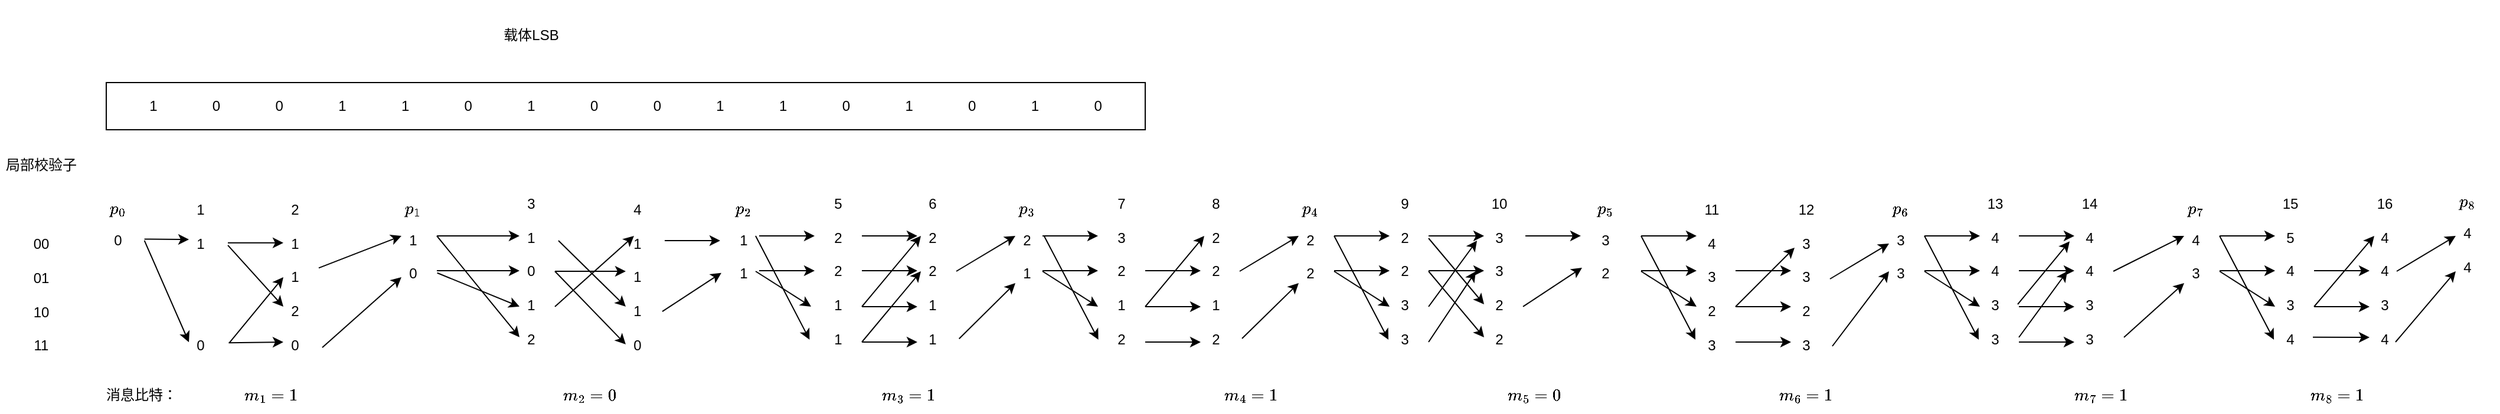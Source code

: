 <mxfile version="22.1.4" type="github">
  <diagram name="第 1 页" id="Hwybi1OHJ6KYIP6QVg40">
    <mxGraphModel dx="1221" dy="630" grid="1" gridSize="10" guides="1" tooltips="1" connect="1" arrows="1" fold="1" page="1" pageScale="1" pageWidth="3300" pageHeight="4681" math="1" shadow="0">
      <root>
        <mxCell id="0" />
        <mxCell id="1" parent="0" />
        <mxCell id="ILB3Z_6Stkwn8NjHeVA5-1" value="1&lt;span style=&quot;white-space: pre;&quot;&gt;&#x9;&lt;span style=&quot;white-space: pre;&quot;&gt;&#x9;&lt;/span&gt;&lt;/span&gt;0&lt;span style=&quot;white-space: pre;&quot;&gt;&#x9;&lt;span style=&quot;white-space: pre;&quot;&gt;&#x9;&lt;/span&gt;&lt;/span&gt;0&lt;span style=&quot;white-space: pre;&quot;&gt;&#x9;&lt;/span&gt;&lt;span style=&quot;white-space: pre;&quot;&gt;&#x9;&lt;/span&gt;1&lt;span style=&quot;white-space: pre;&quot;&gt;&#x9;&lt;span style=&quot;white-space: pre;&quot;&gt;&#x9;&lt;/span&gt;&lt;/span&gt;1&lt;span style=&quot;white-space: pre;&quot;&gt;&#x9;&lt;span style=&quot;white-space: pre;&quot;&gt;&#x9;&lt;/span&gt;&lt;/span&gt;0&lt;span style=&quot;white-space: pre;&quot;&gt;&#x9;&lt;/span&gt;&lt;span style=&quot;white-space: pre;&quot;&gt;&#x9;&lt;/span&gt;1&lt;span style=&quot;white-space: pre;&quot;&gt;&#x9;&lt;/span&gt;&lt;span style=&quot;white-space: pre;&quot;&gt;&#x9;&lt;/span&gt;0&lt;span style=&quot;white-space: pre;&quot;&gt;&#x9;&lt;span style=&quot;white-space: pre;&quot;&gt;&#x9;&lt;/span&gt;&lt;/span&gt;0&lt;span style=&quot;white-space: pre;&quot;&gt;&#x9;&lt;span style=&quot;white-space: pre;&quot;&gt;&#x9;&lt;/span&gt;&lt;/span&gt;1&lt;span style=&quot;white-space: pre;&quot;&gt;&#x9;&lt;/span&gt;&lt;span style=&quot;white-space: pre;&quot;&gt;&#x9;&lt;/span&gt;1&lt;span style=&quot;white-space: pre;&quot;&gt;&#x9;&lt;span style=&quot;white-space: pre;&quot;&gt;&#x9;&lt;/span&gt;&lt;/span&gt;0&lt;span style=&quot;white-space: pre;&quot;&gt;&#x9;&lt;span style=&quot;white-space: pre;&quot;&gt;&#x9;&lt;/span&gt;&lt;/span&gt;1&lt;span style=&quot;white-space: pre;&quot;&gt;&#x9;&lt;/span&gt;&lt;span style=&quot;white-space: pre;&quot;&gt;&#x9;&lt;/span&gt;0&lt;span style=&quot;white-space: pre;&quot;&gt;&#x9;&lt;/span&gt;&lt;span style=&quot;white-space: pre;&quot;&gt;&#x9;&lt;/span&gt;1&lt;span style=&quot;white-space: pre;&quot;&gt;&#x9;&lt;/span&gt;&lt;span style=&quot;white-space: pre;&quot;&gt;&#x9;&lt;/span&gt;0" style="rounded=0;whiteSpace=wrap;html=1;" parent="1" vertex="1">
          <mxGeometry x="100" y="80" width="880" height="40" as="geometry" />
        </mxCell>
        <mxCell id="ILB3Z_6Stkwn8NjHeVA5-3" value="00&lt;br&gt;&lt;br&gt;01&lt;br&gt;&lt;br&gt;10&lt;br&gt;&lt;br&gt;11" style="rounded=0;whiteSpace=wrap;html=1;strokeColor=none;" parent="1" vertex="1">
          <mxGeometry x="30" y="180" width="30" height="160" as="geometry" />
        </mxCell>
        <mxCell id="ILB3Z_6Stkwn8NjHeVA5-4" value="$$p_0$$0&lt;br&gt;&lt;br&gt;&lt;br&gt;&lt;br&gt;&lt;br&gt;&lt;br&gt;" style="rounded=0;whiteSpace=wrap;html=1;strokeColor=none;" parent="1" vertex="1">
          <mxGeometry x="90" y="140" width="40" height="180" as="geometry" />
        </mxCell>
        <mxCell id="ILB3Z_6Stkwn8NjHeVA5-5" value="1&lt;br&gt;&lt;br&gt;1&lt;br&gt;&lt;br&gt;&lt;br&gt;&lt;br&gt;&lt;br&gt;&lt;br&gt;0" style="rounded=0;whiteSpace=wrap;html=1;strokeColor=none;" parent="1" vertex="1">
          <mxGeometry x="160" y="160" width="40" height="170" as="geometry" />
        </mxCell>
        <mxCell id="44ttZq75QkeN75tKJ-lj-1" value="2&lt;br&gt;&lt;br&gt;1&lt;br&gt;&lt;br&gt;1&lt;br&gt;&lt;br&gt;2&lt;br&gt;&lt;br&gt;0" style="rounded=0;whiteSpace=wrap;html=1;strokeColor=none;" parent="1" vertex="1">
          <mxGeometry x="240" y="160" width="40" height="170" as="geometry" />
        </mxCell>
        <mxCell id="44ttZq75QkeN75tKJ-lj-2" value="$$p_1$$1&lt;br&gt;&lt;br&gt;0&lt;br&gt;&lt;br&gt;&lt;br&gt;&lt;br&gt;" style="rounded=0;whiteSpace=wrap;html=1;strokeColor=none;" parent="1" vertex="1">
          <mxGeometry x="340" y="145" width="40" height="170" as="geometry" />
        </mxCell>
        <mxCell id="44ttZq75QkeN75tKJ-lj-3" value="3&lt;br&gt;&lt;br&gt;1&lt;br&gt;&lt;br&gt;0&lt;br&gt;&lt;br&gt;1&lt;br&gt;&lt;br&gt;2" style="rounded=0;whiteSpace=wrap;html=1;strokeColor=none;" parent="1" vertex="1">
          <mxGeometry x="440" y="155" width="40" height="170" as="geometry" />
        </mxCell>
        <mxCell id="44ttZq75QkeN75tKJ-lj-4" value="4&lt;br&gt;&lt;br&gt;1&lt;br&gt;&lt;br&gt;1&lt;br&gt;&lt;br&gt;1&lt;br&gt;&lt;br&gt;0" style="rounded=0;whiteSpace=wrap;html=1;strokeColor=none;" parent="1" vertex="1">
          <mxGeometry x="530" y="160" width="40" height="170" as="geometry" />
        </mxCell>
        <mxCell id="44ttZq75QkeN75tKJ-lj-5" value="$$p_2$$1&lt;br&gt;&lt;br&gt;1&lt;br&gt;&lt;br&gt;&lt;br&gt;&lt;br&gt;" style="rounded=0;whiteSpace=wrap;html=1;strokeColor=none;" parent="1" vertex="1">
          <mxGeometry x="620" y="140" width="40" height="180" as="geometry" />
        </mxCell>
        <mxCell id="44ttZq75QkeN75tKJ-lj-6" value="5&lt;br&gt;&lt;br&gt;2&lt;br&gt;&lt;br&gt;2&lt;br&gt;&lt;br&gt;1&lt;br&gt;&lt;br&gt;1" style="rounded=0;whiteSpace=wrap;html=1;strokeColor=none;" parent="1" vertex="1">
          <mxGeometry x="700" y="155" width="40" height="170" as="geometry" />
        </mxCell>
        <mxCell id="44ttZq75QkeN75tKJ-lj-7" value="6&lt;br&gt;&lt;br&gt;2&lt;br&gt;&lt;br&gt;2&lt;br&gt;&lt;br&gt;1&lt;br&gt;&lt;br&gt;1" style="rounded=0;whiteSpace=wrap;html=1;strokeColor=none;" parent="1" vertex="1">
          <mxGeometry x="780" y="155" width="40" height="170" as="geometry" />
        </mxCell>
        <mxCell id="44ttZq75QkeN75tKJ-lj-8" value="局部校验子" style="rounded=0;whiteSpace=wrap;html=1;strokeColor=none;" parent="1" vertex="1">
          <mxGeometry x="10" y="130" width="70" height="40" as="geometry" />
        </mxCell>
        <mxCell id="44ttZq75QkeN75tKJ-lj-9" value="$$p_3$$2&lt;br&gt;&lt;br&gt;1&lt;br&gt;&lt;br&gt;&lt;br&gt;&lt;br&gt;" style="rounded=0;whiteSpace=wrap;html=1;strokeColor=none;" parent="1" vertex="1">
          <mxGeometry x="860" y="140" width="40" height="180" as="geometry" />
        </mxCell>
        <mxCell id="44ttZq75QkeN75tKJ-lj-10" value="7&lt;br&gt;&lt;br&gt;3&lt;br&gt;&lt;br&gt;2&lt;br&gt;&lt;br&gt;1&lt;br&gt;&lt;br&gt;2" style="rounded=0;whiteSpace=wrap;html=1;strokeColor=none;" parent="1" vertex="1">
          <mxGeometry x="940" y="155" width="40" height="170" as="geometry" />
        </mxCell>
        <mxCell id="44ttZq75QkeN75tKJ-lj-11" value="8&lt;br&gt;&lt;br&gt;2&lt;br&gt;&lt;br&gt;2&lt;br&gt;&lt;br&gt;1&lt;br&gt;&lt;br&gt;2" style="rounded=0;whiteSpace=wrap;html=1;strokeColor=none;" parent="1" vertex="1">
          <mxGeometry x="1020" y="155" width="40" height="170" as="geometry" />
        </mxCell>
        <mxCell id="44ttZq75QkeN75tKJ-lj-12" value="$$p_4$$2&lt;br&gt;&lt;br&gt;2&lt;br&gt;&lt;br&gt;&lt;br&gt;&lt;br&gt;" style="rounded=0;whiteSpace=wrap;html=1;strokeColor=none;" parent="1" vertex="1">
          <mxGeometry x="1100" y="140" width="40" height="180" as="geometry" />
        </mxCell>
        <mxCell id="44ttZq75QkeN75tKJ-lj-13" value="9&lt;br&gt;&lt;br&gt;2&lt;br&gt;&lt;br&gt;2&lt;br&gt;&lt;br&gt;3&lt;br&gt;&lt;br&gt;3" style="rounded=0;whiteSpace=wrap;html=1;strokeColor=none;" parent="1" vertex="1">
          <mxGeometry x="1180" y="155" width="40" height="170" as="geometry" />
        </mxCell>
        <mxCell id="44ttZq75QkeN75tKJ-lj-14" value="10&lt;br&gt;&lt;br&gt;3&lt;br&gt;&lt;br&gt;3&lt;br&gt;&lt;br&gt;2&lt;br&gt;&lt;br&gt;2" style="rounded=0;whiteSpace=wrap;html=1;strokeColor=none;" parent="1" vertex="1">
          <mxGeometry x="1260" y="155" width="40" height="170" as="geometry" />
        </mxCell>
        <mxCell id="44ttZq75QkeN75tKJ-lj-15" value="$$p_5$$3&lt;br&gt;&lt;br&gt;2&lt;br&gt;&lt;br&gt;&lt;br&gt;&lt;br&gt;" style="rounded=0;whiteSpace=wrap;html=1;strokeColor=none;" parent="1" vertex="1">
          <mxGeometry x="1350" y="140" width="40" height="180" as="geometry" />
        </mxCell>
        <mxCell id="44ttZq75QkeN75tKJ-lj-16" value="11&lt;br&gt;&lt;br&gt;4&lt;br&gt;&lt;br&gt;3&lt;br&gt;&lt;br&gt;2&lt;br&gt;&lt;br&gt;3" style="rounded=0;whiteSpace=wrap;html=1;strokeColor=none;" parent="1" vertex="1">
          <mxGeometry x="1440" y="160" width="40" height="170" as="geometry" />
        </mxCell>
        <mxCell id="44ttZq75QkeN75tKJ-lj-17" value="12&lt;br&gt;&lt;br&gt;3&lt;br&gt;&lt;br&gt;3&lt;br&gt;&lt;br&gt;2&lt;br&gt;&lt;br&gt;3" style="rounded=0;whiteSpace=wrap;html=1;strokeColor=none;" parent="1" vertex="1">
          <mxGeometry x="1520" y="160" width="40" height="170" as="geometry" />
        </mxCell>
        <mxCell id="44ttZq75QkeN75tKJ-lj-18" value="$$p_6$$3&lt;br&gt;&lt;br&gt;3&lt;br&gt;&lt;br&gt;&lt;br&gt;&lt;br&gt;" style="rounded=0;whiteSpace=wrap;html=1;strokeColor=none;" parent="1" vertex="1">
          <mxGeometry x="1600" y="140" width="40" height="180" as="geometry" />
        </mxCell>
        <mxCell id="44ttZq75QkeN75tKJ-lj-19" value="13&lt;br&gt;&lt;br&gt;4&lt;br&gt;&lt;br&gt;4&lt;br&gt;&lt;br&gt;3&lt;br&gt;&lt;br&gt;3" style="rounded=0;whiteSpace=wrap;html=1;strokeColor=none;" parent="1" vertex="1">
          <mxGeometry x="1680" y="155" width="40" height="170" as="geometry" />
        </mxCell>
        <mxCell id="44ttZq75QkeN75tKJ-lj-20" value="14&lt;br&gt;&lt;br&gt;4&lt;br&gt;&lt;br&gt;4&lt;br&gt;&lt;br&gt;3&lt;br&gt;&lt;br&gt;3" style="rounded=0;whiteSpace=wrap;html=1;strokeColor=none;" parent="1" vertex="1">
          <mxGeometry x="1760" y="155" width="40" height="170" as="geometry" />
        </mxCell>
        <mxCell id="44ttZq75QkeN75tKJ-lj-21" value="$$p_7$$4&lt;br&gt;&lt;br&gt;3&lt;br&gt;&lt;br&gt;&lt;br&gt;&lt;br&gt;" style="rounded=0;whiteSpace=wrap;html=1;strokeColor=none;" parent="1" vertex="1">
          <mxGeometry x="1850" y="140" width="40" height="180" as="geometry" />
        </mxCell>
        <mxCell id="44ttZq75QkeN75tKJ-lj-22" value="15&lt;br&gt;&lt;br&gt;5&lt;br&gt;&lt;br&gt;4&lt;br&gt;&lt;br&gt;3&lt;br&gt;&lt;br&gt;4" style="rounded=0;whiteSpace=wrap;html=1;strokeColor=none;" parent="1" vertex="1">
          <mxGeometry x="1930" y="155" width="40" height="170" as="geometry" />
        </mxCell>
        <mxCell id="44ttZq75QkeN75tKJ-lj-23" value="16&lt;br&gt;&lt;br&gt;4&lt;br&gt;&lt;br&gt;4&lt;br&gt;&lt;br&gt;3&lt;br&gt;&lt;br&gt;4" style="rounded=0;whiteSpace=wrap;html=1;strokeColor=none;" parent="1" vertex="1">
          <mxGeometry x="2010" y="155" width="40" height="170" as="geometry" />
        </mxCell>
        <mxCell id="44ttZq75QkeN75tKJ-lj-28" value="" style="endArrow=classic;html=1;rounded=0;fillOpacity=100;snapToPoint=1;exitX=1.058;exitY=0.404;exitDx=0;exitDy=0;exitPerimeter=0;orthogonal=0;entryX=0.25;entryY=0.312;entryDx=0;entryDy=0;entryPerimeter=0;" parent="1" source="ILB3Z_6Stkwn8NjHeVA5-4" target="ILB3Z_6Stkwn8NjHeVA5-5" edge="1">
          <mxGeometry width="50" height="50" relative="1" as="geometry">
            <mxPoint x="550" y="350" as="sourcePoint" />
            <mxPoint x="150" y="213" as="targetPoint" />
          </mxGeometry>
        </mxCell>
        <mxCell id="44ttZq75QkeN75tKJ-lj-29" value="" style="endArrow=classic;html=1;rounded=0;exitX=1.058;exitY=0.411;exitDx=0;exitDy=0;exitPerimeter=0;entryX=0.25;entryY=0.824;entryDx=0;entryDy=0;entryPerimeter=0;" parent="1" source="ILB3Z_6Stkwn8NjHeVA5-4" target="ILB3Z_6Stkwn8NjHeVA5-5" edge="1">
          <mxGeometry width="50" height="50" relative="1" as="geometry">
            <mxPoint x="550" y="350" as="sourcePoint" />
            <mxPoint x="600" y="300" as="targetPoint" />
          </mxGeometry>
        </mxCell>
        <mxCell id="44ttZq75QkeN75tKJ-lj-30" value="" style="endArrow=classic;html=1;rounded=0;exitX=1.075;exitY=0.329;exitDx=0;exitDy=0;exitPerimeter=0;entryX=0.25;entryY=0.329;entryDx=0;entryDy=0;entryPerimeter=0;" parent="1" source="ILB3Z_6Stkwn8NjHeVA5-5" target="44ttZq75QkeN75tKJ-lj-1" edge="1">
          <mxGeometry width="50" height="50" relative="1" as="geometry">
            <mxPoint x="550" y="350" as="sourcePoint" />
            <mxPoint x="600" y="300" as="targetPoint" />
          </mxGeometry>
        </mxCell>
        <mxCell id="44ttZq75QkeN75tKJ-lj-31" value="" style="endArrow=classic;html=1;rounded=0;exitX=1.075;exitY=0.341;exitDx=0;exitDy=0;exitPerimeter=0;entryX=0.25;entryY=0.647;entryDx=0;entryDy=0;entryPerimeter=0;" parent="1" source="ILB3Z_6Stkwn8NjHeVA5-5" target="44ttZq75QkeN75tKJ-lj-1" edge="1">
          <mxGeometry width="50" height="50" relative="1" as="geometry">
            <mxPoint x="550" y="350" as="sourcePoint" />
            <mxPoint x="600" y="300" as="targetPoint" />
          </mxGeometry>
        </mxCell>
        <mxCell id="44ttZq75QkeN75tKJ-lj-32" value="" style="endArrow=classic;html=1;rounded=0;exitX=1.108;exitY=0.827;exitDx=0;exitDy=0;exitPerimeter=0;entryX=0.25;entryY=0.5;entryDx=0;entryDy=0;entryPerimeter=0;" parent="1" source="ILB3Z_6Stkwn8NjHeVA5-5" target="44ttZq75QkeN75tKJ-lj-1" edge="1">
          <mxGeometry width="50" height="50" relative="1" as="geometry">
            <mxPoint x="550" y="350" as="sourcePoint" />
            <mxPoint x="600" y="300" as="targetPoint" />
          </mxGeometry>
        </mxCell>
        <mxCell id="44ttZq75QkeN75tKJ-lj-33" value="" style="endArrow=classic;html=1;rounded=0;exitX=1.092;exitY=0.827;exitDx=0;exitDy=0;exitPerimeter=0;" parent="1" source="ILB3Z_6Stkwn8NjHeVA5-5" edge="1">
          <mxGeometry width="50" height="50" relative="1" as="geometry">
            <mxPoint x="550" y="350" as="sourcePoint" />
            <mxPoint x="250" y="300" as="targetPoint" />
          </mxGeometry>
        </mxCell>
        <mxCell id="44ttZq75QkeN75tKJ-lj-34" value="" style="endArrow=classic;html=1;rounded=0;" parent="1" source="44ttZq75QkeN75tKJ-lj-1" edge="1">
          <mxGeometry width="50" height="50" relative="1" as="geometry">
            <mxPoint x="550" y="350" as="sourcePoint" />
            <mxPoint x="350" y="210" as="targetPoint" />
          </mxGeometry>
        </mxCell>
        <mxCell id="44ttZq75QkeN75tKJ-lj-36" value="" style="endArrow=classic;html=1;rounded=0;exitX=1.075;exitY=0.851;exitDx=0;exitDy=0;exitPerimeter=0;entryX=0.25;entryY=0.588;entryDx=0;entryDy=0;entryPerimeter=0;" parent="1" source="44ttZq75QkeN75tKJ-lj-1" target="44ttZq75QkeN75tKJ-lj-2" edge="1">
          <mxGeometry width="50" height="50" relative="1" as="geometry">
            <mxPoint x="550" y="350" as="sourcePoint" />
            <mxPoint x="600" y="300" as="targetPoint" />
          </mxGeometry>
        </mxCell>
        <mxCell id="44ttZq75QkeN75tKJ-lj-40" value="" style="endArrow=classic;html=1;rounded=0;exitX=1.075;exitY=0.329;exitDx=0;exitDy=0;exitPerimeter=0;" parent="1" edge="1">
          <mxGeometry width="50" height="50" relative="1" as="geometry">
            <mxPoint x="380" y="210" as="sourcePoint" />
            <mxPoint x="450" y="210" as="targetPoint" />
          </mxGeometry>
        </mxCell>
        <mxCell id="44ttZq75QkeN75tKJ-lj-42" value="" style="endArrow=classic;html=1;rounded=0;exitX=1.075;exitY=0.329;exitDx=0;exitDy=0;exitPerimeter=0;" parent="1" edge="1">
          <mxGeometry width="50" height="50" relative="1" as="geometry">
            <mxPoint x="380" y="239.5" as="sourcePoint" />
            <mxPoint x="450" y="239.5" as="targetPoint" />
          </mxGeometry>
        </mxCell>
        <mxCell id="44ttZq75QkeN75tKJ-lj-43" value="" style="endArrow=classic;html=1;rounded=0;exitX=1.008;exitY=0.567;exitDx=0;exitDy=0;exitPerimeter=0;entryX=0.25;entryY=0.676;entryDx=0;entryDy=0;entryPerimeter=0;" parent="1" source="44ttZq75QkeN75tKJ-lj-2" target="44ttZq75QkeN75tKJ-lj-3" edge="1">
          <mxGeometry width="50" height="50" relative="1" as="geometry">
            <mxPoint x="550" y="350" as="sourcePoint" />
            <mxPoint x="600" y="300" as="targetPoint" />
          </mxGeometry>
        </mxCell>
        <mxCell id="44ttZq75QkeN75tKJ-lj-45" value="" style="endArrow=classic;html=1;rounded=0;exitX=1.058;exitY=0.411;exitDx=0;exitDy=0;exitPerimeter=0;entryX=0.25;entryY=0.829;entryDx=0;entryDy=0;entryPerimeter=0;" parent="1" target="44ttZq75QkeN75tKJ-lj-3" edge="1">
          <mxGeometry width="50" height="50" relative="1" as="geometry">
            <mxPoint x="380" y="210" as="sourcePoint" />
            <mxPoint x="418" y="296" as="targetPoint" />
          </mxGeometry>
        </mxCell>
        <mxCell id="44ttZq75QkeN75tKJ-lj-47" value="" style="endArrow=classic;html=1;rounded=0;exitX=1.075;exitY=0.341;exitDx=0;exitDy=0;exitPerimeter=0;entryX=0.25;entryY=0.647;entryDx=0;entryDy=0;entryPerimeter=0;" parent="1" target="44ttZq75QkeN75tKJ-lj-4" edge="1">
          <mxGeometry width="50" height="50" relative="1" as="geometry">
            <mxPoint x="483" y="214" as="sourcePoint" />
            <mxPoint x="530" y="266" as="targetPoint" />
          </mxGeometry>
        </mxCell>
        <mxCell id="44ttZq75QkeN75tKJ-lj-48" value="" style="endArrow=classic;html=1;rounded=0;exitX=1;exitY=0.5;exitDx=0;exitDy=0;" parent="1" source="44ttZq75QkeN75tKJ-lj-3" edge="1">
          <mxGeometry width="50" height="50" relative="1" as="geometry">
            <mxPoint x="480" y="250" as="sourcePoint" />
            <mxPoint x="540" y="302" as="targetPoint" />
          </mxGeometry>
        </mxCell>
        <mxCell id="44ttZq75QkeN75tKJ-lj-50" value="" style="endArrow=classic;html=1;rounded=0;exitX=1.075;exitY=0.851;exitDx=0;exitDy=0;exitPerimeter=0;entryX=0.25;entryY=0.588;entryDx=0;entryDy=0;entryPerimeter=0;" parent="1" edge="1">
          <mxGeometry width="50" height="50" relative="1" as="geometry">
            <mxPoint x="480" y="270" as="sourcePoint" />
            <mxPoint x="547" y="210" as="targetPoint" />
          </mxGeometry>
        </mxCell>
        <mxCell id="44ttZq75QkeN75tKJ-lj-52" value="" style="endArrow=classic;html=1;rounded=0;" parent="1" edge="1">
          <mxGeometry width="50" height="50" relative="1" as="geometry">
            <mxPoint x="480" y="240" as="sourcePoint" />
            <mxPoint x="540" y="240" as="targetPoint" />
          </mxGeometry>
        </mxCell>
        <mxCell id="44ttZq75QkeN75tKJ-lj-53" value="" style="endArrow=classic;html=1;rounded=0;exitX=1.075;exitY=0.318;exitDx=0;exitDy=0;exitPerimeter=0;" parent="1" source="44ttZq75QkeN75tKJ-lj-4" edge="1">
          <mxGeometry width="50" height="50" relative="1" as="geometry">
            <mxPoint x="740" y="350" as="sourcePoint" />
            <mxPoint x="620" y="214" as="targetPoint" />
          </mxGeometry>
        </mxCell>
        <mxCell id="44ttZq75QkeN75tKJ-lj-54" value="" style="endArrow=classic;html=1;rounded=0;exitX=1.025;exitY=0.671;exitDx=0;exitDy=0;exitPerimeter=0;entryX=0.025;entryY=0.563;entryDx=0;entryDy=0;entryPerimeter=0;" parent="1" source="44ttZq75QkeN75tKJ-lj-4" target="44ttZq75QkeN75tKJ-lj-5" edge="1">
          <mxGeometry width="50" height="50" relative="1" as="geometry">
            <mxPoint x="740" y="350" as="sourcePoint" />
            <mxPoint x="790" y="300" as="targetPoint" />
          </mxGeometry>
        </mxCell>
        <mxCell id="44ttZq75QkeN75tKJ-lj-59" value="" style="endArrow=classic;html=1;rounded=0;" parent="1" edge="1">
          <mxGeometry width="50" height="50" relative="1" as="geometry">
            <mxPoint x="653" y="210" as="sourcePoint" />
            <mxPoint x="700" y="210" as="targetPoint" />
          </mxGeometry>
        </mxCell>
        <mxCell id="44ttZq75QkeN75tKJ-lj-61" value="" style="endArrow=classic;html=1;rounded=0;" parent="1" edge="1">
          <mxGeometry width="50" height="50" relative="1" as="geometry">
            <mxPoint x="653" y="239.5" as="sourcePoint" />
            <mxPoint x="700" y="239.5" as="targetPoint" />
          </mxGeometry>
        </mxCell>
        <mxCell id="44ttZq75QkeN75tKJ-lj-62" value="" style="endArrow=classic;html=1;rounded=0;entryX=-0.075;entryY=0.676;entryDx=0;entryDy=0;entryPerimeter=0;" parent="1" target="44ttZq75QkeN75tKJ-lj-6" edge="1">
          <mxGeometry width="50" height="50" relative="1" as="geometry">
            <mxPoint x="650" y="240" as="sourcePoint" />
            <mxPoint x="800" y="190" as="targetPoint" />
          </mxGeometry>
        </mxCell>
        <mxCell id="44ttZq75QkeN75tKJ-lj-64" value="" style="endArrow=classic;html=1;rounded=0;exitX=1.058;exitY=0.411;exitDx=0;exitDy=0;exitPerimeter=0;entryX=-0.108;entryY=0.841;entryDx=0;entryDy=0;entryPerimeter=0;" parent="1" target="44ttZq75QkeN75tKJ-lj-6" edge="1">
          <mxGeometry width="50" height="50" relative="1" as="geometry">
            <mxPoint x="650" y="210" as="sourcePoint" />
            <mxPoint x="688" y="296" as="targetPoint" />
          </mxGeometry>
        </mxCell>
        <mxCell id="44ttZq75QkeN75tKJ-lj-66" value="" style="endArrow=classic;html=1;rounded=0;" parent="1" edge="1">
          <mxGeometry width="50" height="50" relative="1" as="geometry">
            <mxPoint x="740" y="210" as="sourcePoint" />
            <mxPoint x="787" y="210" as="targetPoint" />
          </mxGeometry>
        </mxCell>
        <mxCell id="44ttZq75QkeN75tKJ-lj-69" value="" style="endArrow=classic;html=1;rounded=0;" parent="1" edge="1">
          <mxGeometry width="50" height="50" relative="1" as="geometry">
            <mxPoint x="740" y="239.5" as="sourcePoint" />
            <mxPoint x="787" y="239.5" as="targetPoint" />
          </mxGeometry>
        </mxCell>
        <mxCell id="44ttZq75QkeN75tKJ-lj-70" value="" style="endArrow=classic;html=1;rounded=0;" parent="1" edge="1">
          <mxGeometry width="50" height="50" relative="1" as="geometry">
            <mxPoint x="740" y="300" as="sourcePoint" />
            <mxPoint x="787" y="300" as="targetPoint" />
          </mxGeometry>
        </mxCell>
        <mxCell id="44ttZq75QkeN75tKJ-lj-72" value="" style="endArrow=classic;html=1;rounded=0;" parent="1" edge="1">
          <mxGeometry width="50" height="50" relative="1" as="geometry">
            <mxPoint x="740" y="270" as="sourcePoint" />
            <mxPoint x="787" y="270" as="targetPoint" />
          </mxGeometry>
        </mxCell>
        <mxCell id="44ttZq75QkeN75tKJ-lj-74" value="" style="endArrow=classic;html=1;rounded=0;" parent="1" edge="1">
          <mxGeometry width="50" height="50" relative="1" as="geometry">
            <mxPoint x="740" y="270" as="sourcePoint" />
            <mxPoint x="790" y="210" as="targetPoint" />
          </mxGeometry>
        </mxCell>
        <mxCell id="44ttZq75QkeN75tKJ-lj-75" value="" style="endArrow=classic;html=1;rounded=0;" parent="1" edge="1">
          <mxGeometry width="50" height="50" relative="1" as="geometry">
            <mxPoint x="740" y="300" as="sourcePoint" />
            <mxPoint x="790" y="240" as="targetPoint" />
          </mxGeometry>
        </mxCell>
        <mxCell id="44ttZq75QkeN75tKJ-lj-79" value="" style="endArrow=classic;html=1;rounded=0;exitX=1;exitY=0.5;exitDx=0;exitDy=0;" parent="1" source="44ttZq75QkeN75tKJ-lj-7" edge="1">
          <mxGeometry width="50" height="50" relative="1" as="geometry">
            <mxPoint x="810" y="237" as="sourcePoint" />
            <mxPoint x="870" y="210" as="targetPoint" />
          </mxGeometry>
        </mxCell>
        <mxCell id="44ttZq75QkeN75tKJ-lj-80" value="" style="endArrow=classic;html=1;rounded=0;exitX=1.058;exitY=0.837;exitDx=0;exitDy=0;exitPerimeter=0;" parent="1" source="44ttZq75QkeN75tKJ-lj-7" edge="1">
          <mxGeometry width="50" height="50" relative="1" as="geometry">
            <mxPoint x="813" y="305" as="sourcePoint" />
            <mxPoint x="870" y="250" as="targetPoint" />
          </mxGeometry>
        </mxCell>
        <mxCell id="44ttZq75QkeN75tKJ-lj-82" value="" style="endArrow=classic;html=1;rounded=0;" parent="1" edge="1">
          <mxGeometry width="50" height="50" relative="1" as="geometry">
            <mxPoint x="893" y="210" as="sourcePoint" />
            <mxPoint x="940" y="210" as="targetPoint" />
          </mxGeometry>
        </mxCell>
        <mxCell id="44ttZq75QkeN75tKJ-lj-84" value="" style="endArrow=classic;html=1;rounded=0;" parent="1" edge="1">
          <mxGeometry width="50" height="50" relative="1" as="geometry">
            <mxPoint x="893" y="239.5" as="sourcePoint" />
            <mxPoint x="940" y="239.5" as="targetPoint" />
          </mxGeometry>
        </mxCell>
        <mxCell id="44ttZq75QkeN75tKJ-lj-85" value="" style="endArrow=classic;html=1;rounded=0;exitX=1.058;exitY=0.411;exitDx=0;exitDy=0;exitPerimeter=0;entryX=-0.108;entryY=0.841;entryDx=0;entryDy=0;entryPerimeter=0;" parent="1" edge="1">
          <mxGeometry width="50" height="50" relative="1" as="geometry">
            <mxPoint x="894.32" y="210" as="sourcePoint" />
            <mxPoint x="940.32" y="298" as="targetPoint" />
          </mxGeometry>
        </mxCell>
        <mxCell id="44ttZq75QkeN75tKJ-lj-86" value="" style="endArrow=classic;html=1;rounded=0;entryX=-0.075;entryY=0.676;entryDx=0;entryDy=0;entryPerimeter=0;" parent="1" edge="1">
          <mxGeometry width="50" height="50" relative="1" as="geometry">
            <mxPoint x="893" y="240" as="sourcePoint" />
            <mxPoint x="940" y="270" as="targetPoint" />
          </mxGeometry>
        </mxCell>
        <mxCell id="44ttZq75QkeN75tKJ-lj-87" value="" style="endArrow=classic;html=1;rounded=0;" parent="1" edge="1">
          <mxGeometry width="50" height="50" relative="1" as="geometry">
            <mxPoint x="980" y="270" as="sourcePoint" />
            <mxPoint x="1030" y="210" as="targetPoint" />
          </mxGeometry>
        </mxCell>
        <mxCell id="44ttZq75QkeN75tKJ-lj-88" value="" style="endArrow=classic;html=1;rounded=0;" parent="1" edge="1">
          <mxGeometry width="50" height="50" relative="1" as="geometry">
            <mxPoint x="980" y="239.5" as="sourcePoint" />
            <mxPoint x="1027" y="239.5" as="targetPoint" />
          </mxGeometry>
        </mxCell>
        <mxCell id="44ttZq75QkeN75tKJ-lj-89" value="" style="endArrow=classic;html=1;rounded=0;" parent="1" edge="1">
          <mxGeometry width="50" height="50" relative="1" as="geometry">
            <mxPoint x="980" y="270" as="sourcePoint" />
            <mxPoint x="1027" y="270" as="targetPoint" />
          </mxGeometry>
        </mxCell>
        <mxCell id="44ttZq75QkeN75tKJ-lj-90" value="" style="endArrow=classic;html=1;rounded=0;" parent="1" edge="1">
          <mxGeometry width="50" height="50" relative="1" as="geometry">
            <mxPoint x="980" y="300" as="sourcePoint" />
            <mxPoint x="1027" y="300" as="targetPoint" />
          </mxGeometry>
        </mxCell>
        <mxCell id="44ttZq75QkeN75tKJ-lj-91" value="" style="endArrow=classic;html=1;rounded=0;exitX=1;exitY=0.5;exitDx=0;exitDy=0;" parent="1" edge="1">
          <mxGeometry width="50" height="50" relative="1" as="geometry">
            <mxPoint x="1060" y="240" as="sourcePoint" />
            <mxPoint x="1110" y="210" as="targetPoint" />
          </mxGeometry>
        </mxCell>
        <mxCell id="44ttZq75QkeN75tKJ-lj-92" value="" style="endArrow=classic;html=1;rounded=0;exitX=1.058;exitY=0.837;exitDx=0;exitDy=0;exitPerimeter=0;" parent="1" edge="1">
          <mxGeometry width="50" height="50" relative="1" as="geometry">
            <mxPoint x="1062" y="297" as="sourcePoint" />
            <mxPoint x="1110" y="250" as="targetPoint" />
          </mxGeometry>
        </mxCell>
        <mxCell id="44ttZq75QkeN75tKJ-lj-93" value="" style="endArrow=classic;html=1;rounded=0;" parent="1" edge="1">
          <mxGeometry width="50" height="50" relative="1" as="geometry">
            <mxPoint x="1140" y="210" as="sourcePoint" />
            <mxPoint x="1187" y="210" as="targetPoint" />
          </mxGeometry>
        </mxCell>
        <mxCell id="44ttZq75QkeN75tKJ-lj-94" value="" style="endArrow=classic;html=1;rounded=0;" parent="1" edge="1">
          <mxGeometry width="50" height="50" relative="1" as="geometry">
            <mxPoint x="1140" y="239.5" as="sourcePoint" />
            <mxPoint x="1187" y="239.5" as="targetPoint" />
          </mxGeometry>
        </mxCell>
        <mxCell id="44ttZq75QkeN75tKJ-lj-95" value="" style="endArrow=classic;html=1;rounded=0;exitX=1.058;exitY=0.411;exitDx=0;exitDy=0;exitPerimeter=0;entryX=-0.108;entryY=0.841;entryDx=0;entryDy=0;entryPerimeter=0;" parent="1" edge="1">
          <mxGeometry width="50" height="50" relative="1" as="geometry">
            <mxPoint x="1140" y="210" as="sourcePoint" />
            <mxPoint x="1186" y="298" as="targetPoint" />
          </mxGeometry>
        </mxCell>
        <mxCell id="44ttZq75QkeN75tKJ-lj-96" value="" style="endArrow=classic;html=1;rounded=0;entryX=-0.075;entryY=0.676;entryDx=0;entryDy=0;entryPerimeter=0;" parent="1" edge="1">
          <mxGeometry width="50" height="50" relative="1" as="geometry">
            <mxPoint x="1140" y="240" as="sourcePoint" />
            <mxPoint x="1187" y="270" as="targetPoint" />
          </mxGeometry>
        </mxCell>
        <mxCell id="44ttZq75QkeN75tKJ-lj-97" value="" style="endArrow=classic;html=1;rounded=0;entryX=0.25;entryY=0.647;entryDx=0;entryDy=0;entryPerimeter=0;" parent="1" edge="1">
          <mxGeometry width="50" height="50" relative="1" as="geometry">
            <mxPoint x="1220" y="212" as="sourcePoint" />
            <mxPoint x="1267" y="268" as="targetPoint" />
          </mxGeometry>
        </mxCell>
        <mxCell id="44ttZq75QkeN75tKJ-lj-98" value="" style="endArrow=classic;html=1;rounded=0;exitX=1;exitY=0.5;exitDx=0;exitDy=0;entryX=0.25;entryY=0.647;entryDx=0;entryDy=0;entryPerimeter=0;" parent="1" source="44ttZq75QkeN75tKJ-lj-13" edge="1">
          <mxGeometry width="50" height="50" relative="1" as="geometry">
            <mxPoint x="1210" y="240" as="sourcePoint" />
            <mxPoint x="1267" y="296" as="targetPoint" />
          </mxGeometry>
        </mxCell>
        <mxCell id="44ttZq75QkeN75tKJ-lj-99" value="" style="endArrow=classic;html=1;rounded=0;" parent="1" edge="1">
          <mxGeometry width="50" height="50" relative="1" as="geometry">
            <mxPoint x="1220" y="210" as="sourcePoint" />
            <mxPoint x="1267" y="210" as="targetPoint" />
          </mxGeometry>
        </mxCell>
        <mxCell id="44ttZq75QkeN75tKJ-lj-100" value="" style="endArrow=classic;html=1;rounded=0;" parent="1" edge="1">
          <mxGeometry width="50" height="50" relative="1" as="geometry">
            <mxPoint x="1220" y="239.5" as="sourcePoint" />
            <mxPoint x="1267" y="239.5" as="targetPoint" />
          </mxGeometry>
        </mxCell>
        <mxCell id="44ttZq75QkeN75tKJ-lj-101" value="" style="endArrow=classic;html=1;rounded=0;entryX=0.025;entryY=0.347;entryDx=0;entryDy=0;entryPerimeter=0;" parent="1" target="44ttZq75QkeN75tKJ-lj-14" edge="1">
          <mxGeometry width="50" height="50" relative="1" as="geometry">
            <mxPoint x="1220" y="270" as="sourcePoint" />
            <mxPoint x="1260" y="210" as="targetPoint" />
          </mxGeometry>
        </mxCell>
        <mxCell id="44ttZq75QkeN75tKJ-lj-102" value="" style="endArrow=classic;html=1;rounded=0;entryX=0;entryY=0.5;entryDx=0;entryDy=0;" parent="1" target="44ttZq75QkeN75tKJ-lj-14" edge="1">
          <mxGeometry width="50" height="50" relative="1" as="geometry">
            <mxPoint x="1220" y="300" as="sourcePoint" />
            <mxPoint x="1260" y="240" as="targetPoint" />
          </mxGeometry>
        </mxCell>
        <mxCell id="44ttZq75QkeN75tKJ-lj-103" value="" style="endArrow=classic;html=1;rounded=0;exitX=1.075;exitY=0.318;exitDx=0;exitDy=0;exitPerimeter=0;" parent="1" edge="1">
          <mxGeometry width="50" height="50" relative="1" as="geometry">
            <mxPoint x="1302" y="209.96" as="sourcePoint" />
            <mxPoint x="1349" y="209.96" as="targetPoint" />
          </mxGeometry>
        </mxCell>
        <mxCell id="44ttZq75QkeN75tKJ-lj-104" value="" style="endArrow=classic;html=1;rounded=0;exitX=1.025;exitY=0.671;exitDx=0;exitDy=0;exitPerimeter=0;entryX=0.025;entryY=0.563;entryDx=0;entryDy=0;entryPerimeter=0;" parent="1" edge="1">
          <mxGeometry width="50" height="50" relative="1" as="geometry">
            <mxPoint x="1300" y="269.96" as="sourcePoint" />
            <mxPoint x="1350" y="236.96" as="targetPoint" />
          </mxGeometry>
        </mxCell>
        <mxCell id="44ttZq75QkeN75tKJ-lj-105" value="" style="endArrow=classic;html=1;rounded=0;" parent="1" edge="1">
          <mxGeometry width="50" height="50" relative="1" as="geometry">
            <mxPoint x="1400" y="210" as="sourcePoint" />
            <mxPoint x="1447" y="210" as="targetPoint" />
          </mxGeometry>
        </mxCell>
        <mxCell id="44ttZq75QkeN75tKJ-lj-106" value="" style="endArrow=classic;html=1;rounded=0;" parent="1" edge="1">
          <mxGeometry width="50" height="50" relative="1" as="geometry">
            <mxPoint x="1400" y="239.5" as="sourcePoint" />
            <mxPoint x="1447" y="239.5" as="targetPoint" />
          </mxGeometry>
        </mxCell>
        <mxCell id="44ttZq75QkeN75tKJ-lj-107" value="" style="endArrow=classic;html=1;rounded=0;entryX=-0.075;entryY=0.676;entryDx=0;entryDy=0;entryPerimeter=0;" parent="1" edge="1">
          <mxGeometry width="50" height="50" relative="1" as="geometry">
            <mxPoint x="1400" y="240" as="sourcePoint" />
            <mxPoint x="1447" y="270" as="targetPoint" />
          </mxGeometry>
        </mxCell>
        <mxCell id="44ttZq75QkeN75tKJ-lj-108" value="" style="endArrow=classic;html=1;rounded=0;exitX=1.058;exitY=0.411;exitDx=0;exitDy=0;exitPerimeter=0;entryX=-0.108;entryY=0.841;entryDx=0;entryDy=0;entryPerimeter=0;" parent="1" edge="1">
          <mxGeometry width="50" height="50" relative="1" as="geometry">
            <mxPoint x="1400" y="210" as="sourcePoint" />
            <mxPoint x="1446" y="298" as="targetPoint" />
          </mxGeometry>
        </mxCell>
        <mxCell id="44ttZq75QkeN75tKJ-lj-109" value="" style="endArrow=classic;html=1;rounded=0;" parent="1" edge="1">
          <mxGeometry width="50" height="50" relative="1" as="geometry">
            <mxPoint x="1480" y="239.5" as="sourcePoint" />
            <mxPoint x="1527" y="239.5" as="targetPoint" />
          </mxGeometry>
        </mxCell>
        <mxCell id="44ttZq75QkeN75tKJ-lj-110" value="" style="endArrow=classic;html=1;rounded=0;" parent="1" edge="1">
          <mxGeometry width="50" height="50" relative="1" as="geometry">
            <mxPoint x="1480" y="270" as="sourcePoint" />
            <mxPoint x="1527" y="270" as="targetPoint" />
          </mxGeometry>
        </mxCell>
        <mxCell id="44ttZq75QkeN75tKJ-lj-111" value="" style="endArrow=classic;html=1;rounded=0;" parent="1" edge="1">
          <mxGeometry width="50" height="50" relative="1" as="geometry">
            <mxPoint x="1480" y="300" as="sourcePoint" />
            <mxPoint x="1527" y="300" as="targetPoint" />
          </mxGeometry>
        </mxCell>
        <mxCell id="44ttZq75QkeN75tKJ-lj-112" value="" style="endArrow=classic;html=1;rounded=0;" parent="1" edge="1">
          <mxGeometry width="50" height="50" relative="1" as="geometry">
            <mxPoint x="1480" y="270" as="sourcePoint" />
            <mxPoint x="1530" y="220" as="targetPoint" />
          </mxGeometry>
        </mxCell>
        <mxCell id="44ttZq75QkeN75tKJ-lj-113" value="" style="endArrow=classic;html=1;rounded=0;exitX=1;exitY=0.5;exitDx=0;exitDy=0;" parent="1" edge="1">
          <mxGeometry width="50" height="50" relative="1" as="geometry">
            <mxPoint x="1560" y="246.5" as="sourcePoint" />
            <mxPoint x="1610" y="216.5" as="targetPoint" />
          </mxGeometry>
        </mxCell>
        <mxCell id="44ttZq75QkeN75tKJ-lj-114" value="" style="endArrow=classic;html=1;rounded=0;exitX=1.058;exitY=0.837;exitDx=0;exitDy=0;exitPerimeter=0;" parent="1" edge="1">
          <mxGeometry width="50" height="50" relative="1" as="geometry">
            <mxPoint x="1562" y="303.5" as="sourcePoint" />
            <mxPoint x="1610" y="240" as="targetPoint" />
          </mxGeometry>
        </mxCell>
        <mxCell id="44ttZq75QkeN75tKJ-lj-115" value="" style="endArrow=classic;html=1;rounded=0;" parent="1" edge="1">
          <mxGeometry width="50" height="50" relative="1" as="geometry">
            <mxPoint x="1640" y="210" as="sourcePoint" />
            <mxPoint x="1687" y="210" as="targetPoint" />
          </mxGeometry>
        </mxCell>
        <mxCell id="44ttZq75QkeN75tKJ-lj-116" value="" style="endArrow=classic;html=1;rounded=0;" parent="1" edge="1">
          <mxGeometry width="50" height="50" relative="1" as="geometry">
            <mxPoint x="1640" y="239.5" as="sourcePoint" />
            <mxPoint x="1687" y="239.5" as="targetPoint" />
          </mxGeometry>
        </mxCell>
        <mxCell id="44ttZq75QkeN75tKJ-lj-117" value="" style="endArrow=classic;html=1;rounded=0;exitX=1.058;exitY=0.411;exitDx=0;exitDy=0;exitPerimeter=0;entryX=-0.108;entryY=0.841;entryDx=0;entryDy=0;entryPerimeter=0;" parent="1" edge="1">
          <mxGeometry width="50" height="50" relative="1" as="geometry">
            <mxPoint x="1640" y="210" as="sourcePoint" />
            <mxPoint x="1686" y="298" as="targetPoint" />
          </mxGeometry>
        </mxCell>
        <mxCell id="44ttZq75QkeN75tKJ-lj-118" value="" style="endArrow=classic;html=1;rounded=0;entryX=-0.075;entryY=0.676;entryDx=0;entryDy=0;entryPerimeter=0;" parent="1" edge="1">
          <mxGeometry width="50" height="50" relative="1" as="geometry">
            <mxPoint x="1640" y="240" as="sourcePoint" />
            <mxPoint x="1687" y="270" as="targetPoint" />
          </mxGeometry>
        </mxCell>
        <mxCell id="44ttZq75QkeN75tKJ-lj-119" value="" style="endArrow=classic;html=1;rounded=0;" parent="1" edge="1">
          <mxGeometry width="50" height="50" relative="1" as="geometry">
            <mxPoint x="1720" y="270" as="sourcePoint" />
            <mxPoint x="1767" y="270" as="targetPoint" />
          </mxGeometry>
        </mxCell>
        <mxCell id="44ttZq75QkeN75tKJ-lj-120" value="" style="endArrow=classic;html=1;rounded=0;" parent="1" edge="1">
          <mxGeometry width="50" height="50" relative="1" as="geometry">
            <mxPoint x="1720" y="210" as="sourcePoint" />
            <mxPoint x="1767" y="210" as="targetPoint" />
          </mxGeometry>
        </mxCell>
        <mxCell id="44ttZq75QkeN75tKJ-lj-121" value="" style="endArrow=classic;html=1;rounded=0;" parent="1" edge="1">
          <mxGeometry width="50" height="50" relative="1" as="geometry">
            <mxPoint x="1720" y="300" as="sourcePoint" />
            <mxPoint x="1767" y="300" as="targetPoint" />
          </mxGeometry>
        </mxCell>
        <mxCell id="44ttZq75QkeN75tKJ-lj-122" value="" style="endArrow=classic;html=1;rounded=0;entryX=0.075;entryY=0.351;entryDx=0;entryDy=0;entryPerimeter=0;" parent="1" target="44ttZq75QkeN75tKJ-lj-20" edge="1">
          <mxGeometry width="50" height="50" relative="1" as="geometry">
            <mxPoint x="1719" y="268" as="sourcePoint" />
            <mxPoint x="1760" y="212" as="targetPoint" />
          </mxGeometry>
        </mxCell>
        <mxCell id="44ttZq75QkeN75tKJ-lj-125" value="" style="endArrow=classic;html=1;rounded=0;entryX=0.025;entryY=0.347;entryDx=0;entryDy=0;entryPerimeter=0;" parent="1" edge="1">
          <mxGeometry width="50" height="50" relative="1" as="geometry">
            <mxPoint x="1720" y="296" as="sourcePoint" />
            <mxPoint x="1761" y="240" as="targetPoint" />
          </mxGeometry>
        </mxCell>
        <mxCell id="44ttZq75QkeN75tKJ-lj-127" value="" style="endArrow=classic;html=1;rounded=0;" parent="1" edge="1">
          <mxGeometry width="50" height="50" relative="1" as="geometry">
            <mxPoint x="1809" y="296" as="sourcePoint" />
            <mxPoint x="1860" y="250" as="targetPoint" />
          </mxGeometry>
        </mxCell>
        <mxCell id="44ttZq75QkeN75tKJ-lj-129" value="" style="endArrow=classic;html=1;rounded=0;" parent="1" edge="1">
          <mxGeometry width="50" height="50" relative="1" as="geometry">
            <mxPoint x="1890" y="210" as="sourcePoint" />
            <mxPoint x="1937" y="210" as="targetPoint" />
          </mxGeometry>
        </mxCell>
        <mxCell id="44ttZq75QkeN75tKJ-lj-130" value="" style="endArrow=classic;html=1;rounded=0;" parent="1" edge="1">
          <mxGeometry width="50" height="50" relative="1" as="geometry">
            <mxPoint x="1890" y="239.5" as="sourcePoint" />
            <mxPoint x="1937" y="239.5" as="targetPoint" />
          </mxGeometry>
        </mxCell>
        <mxCell id="44ttZq75QkeN75tKJ-lj-131" value="" style="endArrow=classic;html=1;rounded=0;entryX=-0.075;entryY=0.676;entryDx=0;entryDy=0;entryPerimeter=0;" parent="1" edge="1">
          <mxGeometry width="50" height="50" relative="1" as="geometry">
            <mxPoint x="1890" y="240" as="sourcePoint" />
            <mxPoint x="1937" y="270" as="targetPoint" />
          </mxGeometry>
        </mxCell>
        <mxCell id="44ttZq75QkeN75tKJ-lj-132" value="" style="endArrow=classic;html=1;rounded=0;exitX=1.058;exitY=0.411;exitDx=0;exitDy=0;exitPerimeter=0;entryX=-0.108;entryY=0.841;entryDx=0;entryDy=0;entryPerimeter=0;" parent="1" edge="1">
          <mxGeometry width="50" height="50" relative="1" as="geometry">
            <mxPoint x="1890" y="210" as="sourcePoint" />
            <mxPoint x="1936" y="298" as="targetPoint" />
          </mxGeometry>
        </mxCell>
        <mxCell id="44ttZq75QkeN75tKJ-lj-133" value="" style="endArrow=classic;html=1;rounded=0;" parent="1" edge="1">
          <mxGeometry width="50" height="50" relative="1" as="geometry">
            <mxPoint x="1970" y="239.5" as="sourcePoint" />
            <mxPoint x="2017" y="239.5" as="targetPoint" />
          </mxGeometry>
        </mxCell>
        <mxCell id="44ttZq75QkeN75tKJ-lj-134" value="" style="endArrow=classic;html=1;rounded=0;" parent="1" edge="1">
          <mxGeometry width="50" height="50" relative="1" as="geometry">
            <mxPoint x="1970" y="270" as="sourcePoint" />
            <mxPoint x="2017" y="270" as="targetPoint" />
          </mxGeometry>
        </mxCell>
        <mxCell id="44ttZq75QkeN75tKJ-lj-135" value="" style="endArrow=classic;html=1;rounded=0;exitX=0.975;exitY=0.829;exitDx=0;exitDy=0;exitPerimeter=0;" parent="1" source="44ttZq75QkeN75tKJ-lj-22" edge="1">
          <mxGeometry width="50" height="50" relative="1" as="geometry">
            <mxPoint x="1970" y="300" as="sourcePoint" />
            <mxPoint x="2017" y="296" as="targetPoint" />
          </mxGeometry>
        </mxCell>
        <mxCell id="44ttZq75QkeN75tKJ-lj-136" value="" style="endArrow=classic;html=1;rounded=0;" parent="1" edge="1">
          <mxGeometry width="50" height="50" relative="1" as="geometry">
            <mxPoint x="1970" y="270" as="sourcePoint" />
            <mxPoint x="2021" y="210" as="targetPoint" />
          </mxGeometry>
        </mxCell>
        <mxCell id="44ttZq75QkeN75tKJ-lj-137" value="" style="endArrow=classic;html=1;rounded=0;exitX=1;exitY=0.5;exitDx=0;exitDy=0;" parent="1" edge="1">
          <mxGeometry width="50" height="50" relative="1" as="geometry">
            <mxPoint x="1800" y="240" as="sourcePoint" />
            <mxPoint x="1860" y="210" as="targetPoint" />
          </mxGeometry>
        </mxCell>
        <mxCell id="44ttZq75QkeN75tKJ-lj-138" value="消息比特：" style="rounded=0;whiteSpace=wrap;html=1;strokeColor=none;" parent="1" vertex="1">
          <mxGeometry x="90" y="330" width="80" height="30" as="geometry" />
        </mxCell>
        <mxCell id="44ttZq75QkeN75tKJ-lj-139" value="$$m_1=1$$" style="rounded=0;whiteSpace=wrap;html=1;strokeColor=none;" parent="1" vertex="1">
          <mxGeometry x="200" y="330" width="80" height="30" as="geometry" />
        </mxCell>
        <mxCell id="44ttZq75QkeN75tKJ-lj-140" value="$$m_2=0$$" style="rounded=0;whiteSpace=wrap;html=1;strokeColor=none;" parent="1" vertex="1">
          <mxGeometry x="470" y="330" width="80" height="30" as="geometry" />
        </mxCell>
        <mxCell id="44ttZq75QkeN75tKJ-lj-141" value="$$m_3=1$$" style="rounded=0;whiteSpace=wrap;html=1;strokeColor=none;" parent="1" vertex="1">
          <mxGeometry x="740" y="330" width="80" height="30" as="geometry" />
        </mxCell>
        <mxCell id="44ttZq75QkeN75tKJ-lj-142" value="$$m_4=1$$" style="rounded=0;whiteSpace=wrap;html=1;strokeColor=none;" parent="1" vertex="1">
          <mxGeometry x="1030" y="330" width="80" height="30" as="geometry" />
        </mxCell>
        <mxCell id="44ttZq75QkeN75tKJ-lj-143" value="$$m_5=0$$" style="rounded=0;whiteSpace=wrap;html=1;strokeColor=none;" parent="1" vertex="1">
          <mxGeometry x="1270" y="330" width="80" height="30" as="geometry" />
        </mxCell>
        <mxCell id="44ttZq75QkeN75tKJ-lj-144" value="$$m_6=1$$" style="rounded=0;whiteSpace=wrap;html=1;strokeColor=none;" parent="1" vertex="1">
          <mxGeometry x="1500" y="330" width="80" height="30" as="geometry" />
        </mxCell>
        <mxCell id="44ttZq75QkeN75tKJ-lj-145" value="$$m_7=1$$" style="rounded=0;whiteSpace=wrap;html=1;strokeColor=none;" parent="1" vertex="1">
          <mxGeometry x="1750" y="330" width="80" height="30" as="geometry" />
        </mxCell>
        <mxCell id="44ttZq75QkeN75tKJ-lj-146" value="$$m_8=1$$" style="rounded=0;whiteSpace=wrap;html=1;strokeColor=none;" parent="1" vertex="1">
          <mxGeometry x="1950" y="330" width="80" height="30" as="geometry" />
        </mxCell>
        <mxCell id="44ttZq75QkeN75tKJ-lj-147" value="" style="endArrow=classic;html=1;rounded=0;" parent="1" edge="1">
          <mxGeometry width="50" height="50" relative="1" as="geometry">
            <mxPoint x="1720" y="239.5" as="sourcePoint" />
            <mxPoint x="1767" y="239.5" as="targetPoint" />
          </mxGeometry>
        </mxCell>
        <mxCell id="44ttZq75QkeN75tKJ-lj-148" value="$$p_8$$4&lt;br&gt;&lt;br&gt;4&lt;br&gt;&lt;br&gt;" style="rounded=0;whiteSpace=wrap;html=1;strokeColor=none;" parent="1" vertex="1">
          <mxGeometry x="2080" y="120" width="40" height="180" as="geometry" />
        </mxCell>
        <mxCell id="44ttZq75QkeN75tKJ-lj-149" value="" style="endArrow=classic;html=1;rounded=0;" parent="1" edge="1">
          <mxGeometry width="50" height="50" relative="1" as="geometry">
            <mxPoint x="2039" y="300" as="sourcePoint" />
            <mxPoint x="2090" y="240" as="targetPoint" />
          </mxGeometry>
        </mxCell>
        <mxCell id="44ttZq75QkeN75tKJ-lj-151" value="" style="endArrow=classic;html=1;rounded=0;exitX=1;exitY=0.5;exitDx=0;exitDy=0;" parent="1" edge="1">
          <mxGeometry width="50" height="50" relative="1" as="geometry">
            <mxPoint x="2040" y="240" as="sourcePoint" />
            <mxPoint x="2090" y="210" as="targetPoint" />
          </mxGeometry>
        </mxCell>
        <mxCell id="DyWAFlqNXAGbNb0IZdo0-1" value="载体LSB" style="rounded=0;whiteSpace=wrap;html=1;strokeColor=none;" vertex="1" parent="1">
          <mxGeometry x="400" y="10" width="120" height="60" as="geometry" />
        </mxCell>
      </root>
    </mxGraphModel>
  </diagram>
</mxfile>
